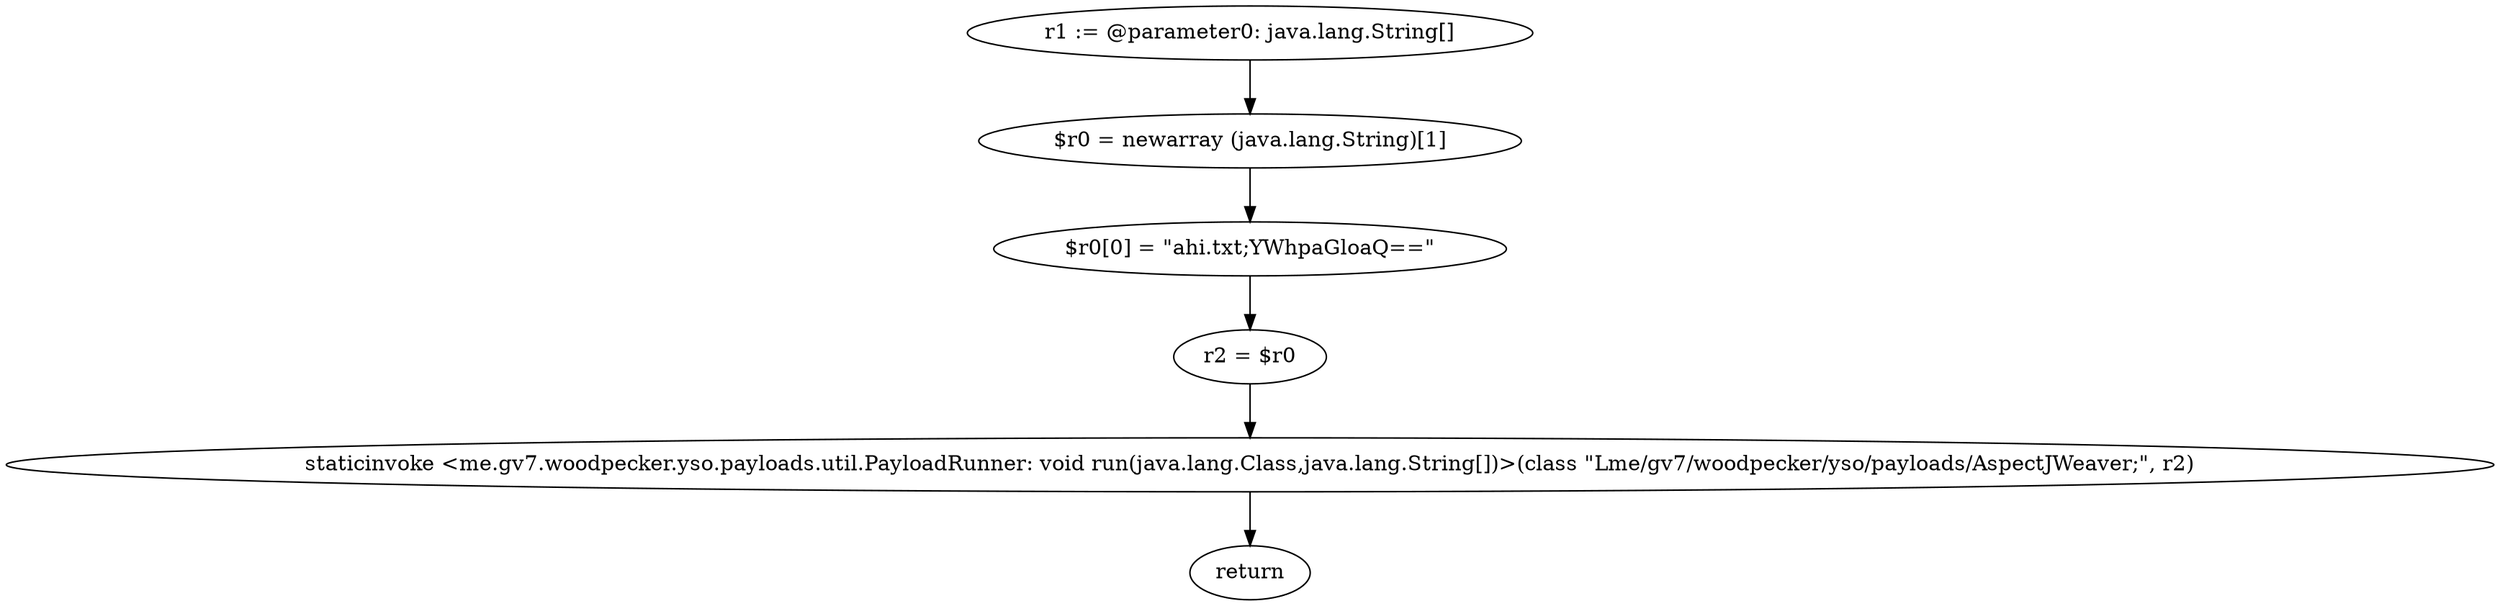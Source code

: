 digraph "unitGraph" {
    "r1 := @parameter0: java.lang.String[]"
    "$r0 = newarray (java.lang.String)[1]"
    "$r0[0] = \"ahi.txt;YWhpaGloaQ==\""
    "r2 = $r0"
    "staticinvoke <me.gv7.woodpecker.yso.payloads.util.PayloadRunner: void run(java.lang.Class,java.lang.String[])>(class \"Lme/gv7/woodpecker/yso/payloads/AspectJWeaver;\", r2)"
    "return"
    "r1 := @parameter0: java.lang.String[]"->"$r0 = newarray (java.lang.String)[1]";
    "$r0 = newarray (java.lang.String)[1]"->"$r0[0] = \"ahi.txt;YWhpaGloaQ==\"";
    "$r0[0] = \"ahi.txt;YWhpaGloaQ==\""->"r2 = $r0";
    "r2 = $r0"->"staticinvoke <me.gv7.woodpecker.yso.payloads.util.PayloadRunner: void run(java.lang.Class,java.lang.String[])>(class \"Lme/gv7/woodpecker/yso/payloads/AspectJWeaver;\", r2)";
    "staticinvoke <me.gv7.woodpecker.yso.payloads.util.PayloadRunner: void run(java.lang.Class,java.lang.String[])>(class \"Lme/gv7/woodpecker/yso/payloads/AspectJWeaver;\", r2)"->"return";
}
